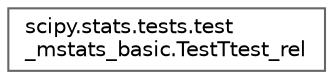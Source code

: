 digraph "Graphical Class Hierarchy"
{
 // LATEX_PDF_SIZE
  bgcolor="transparent";
  edge [fontname=Helvetica,fontsize=10,labelfontname=Helvetica,labelfontsize=10];
  node [fontname=Helvetica,fontsize=10,shape=box,height=0.2,width=0.4];
  rankdir="LR";
  Node0 [id="Node000000",label="scipy.stats.tests.test\l_mstats_basic.TestTtest_rel",height=0.2,width=0.4,color="grey40", fillcolor="white", style="filled",URL="$da/d4a/classscipy_1_1stats_1_1tests_1_1test__mstats__basic_1_1TestTtest__rel.html",tooltip=" "];
}
